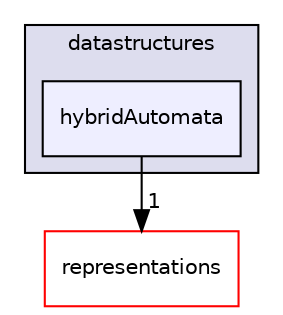 digraph "/Users/travis/build/hypro/hypro/src/hypro/datastructures/hybridAutomata" {
  compound=true
  node [ fontsize="10", fontname="Helvetica"];
  edge [ labelfontsize="10", labelfontname="Helvetica"];
  subgraph clusterdir_bce2075adec303dcb2f0c4fbfcbc8493 {
    graph [ bgcolor="#ddddee", pencolor="black", label="datastructures" fontname="Helvetica", fontsize="10", URL="dir_bce2075adec303dcb2f0c4fbfcbc8493.html"]
  dir_1afb9b508effaad8769db21f900b5139 [shape=box, label="hybridAutomata", style="filled", fillcolor="#eeeeff", pencolor="black", URL="dir_1afb9b508effaad8769db21f900b5139.html"];
  }
  dir_7fa927d8fbf9dfbeef69af27f63bc81b [shape=box label="representations" fillcolor="white" style="filled" color="red" URL="dir_7fa927d8fbf9dfbeef69af27f63bc81b.html"];
  dir_1afb9b508effaad8769db21f900b5139->dir_7fa927d8fbf9dfbeef69af27f63bc81b [headlabel="1", labeldistance=1.5 headhref="dir_000011_000006.html"];
}

